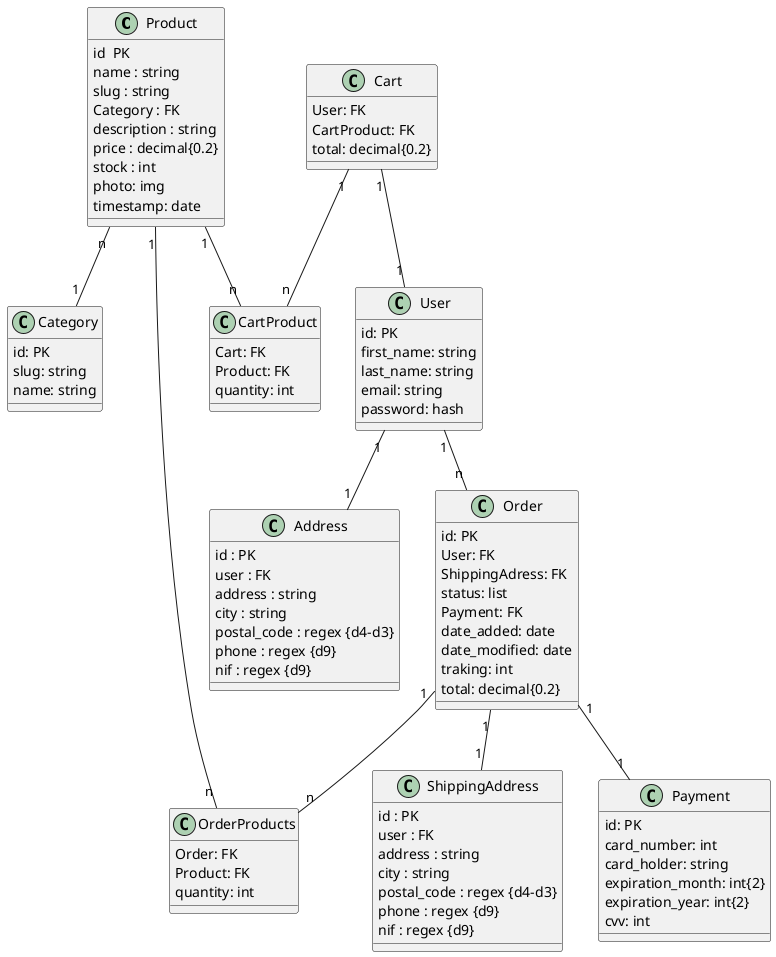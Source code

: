 @startuml Farmacia

class Product{
    id  PK
    name : string
    slug : string
    Category : FK
    description : string
    price : decimal{0.2}
    stock : int
    photo: img
    timestamp: date

    }

class Category{
    id: PK
    slug: string
    name: string
}
class ShippingAddress{
    id : PK
    user : FK
    address : string
    city : string
    postal_code : regex {d4-d3}
    phone : regex {d9}  
    nif : regex {d9}
}

class Address{
    id : PK
    user : FK
    address : string
    city : string
    postal_code : regex {d4-d3}
    phone : regex {d9}  
    nif : regex {d9}
}
class User{
    id: PK
    first_name: string
    last_name: string
    email: string
    password: hash    
}
class Order{
    id: PK
    User: FK
    ShippingAdress: FK
    status: list
    Payment: FK
    date_added: date
    date_modified: date
    traking: int
    total: decimal{0.2}
    
}
class OrderProducts{
    Order: FK
    Product: FK
    quantity: int
}

class Cart{
    User: FK
    CartProduct: FK
    total: decimal{0.2} 
}
class CartProduct{
    Cart: FK
    Product: FK
    quantity: int
}

class Payment{
    id: PK
    card_number: int
    card_holder: string
    expiration_month: int{2}
    expiration_year: int{2}
    cvv: int

} 

Order "1" -- "1" Payment
Product "1" -- "n" OrderProducts
Order "1" -- "n" OrderProducts
Product "n" -- "1" Category
Cart "1" -- "n" CartProduct
Product "1" -- "n" CartProduct
Cart "1" -- "1" User
User "1" -- "n" Order
User "1" -- "1" Address
Order "1" -- "1" ShippingAddress

@enduml




